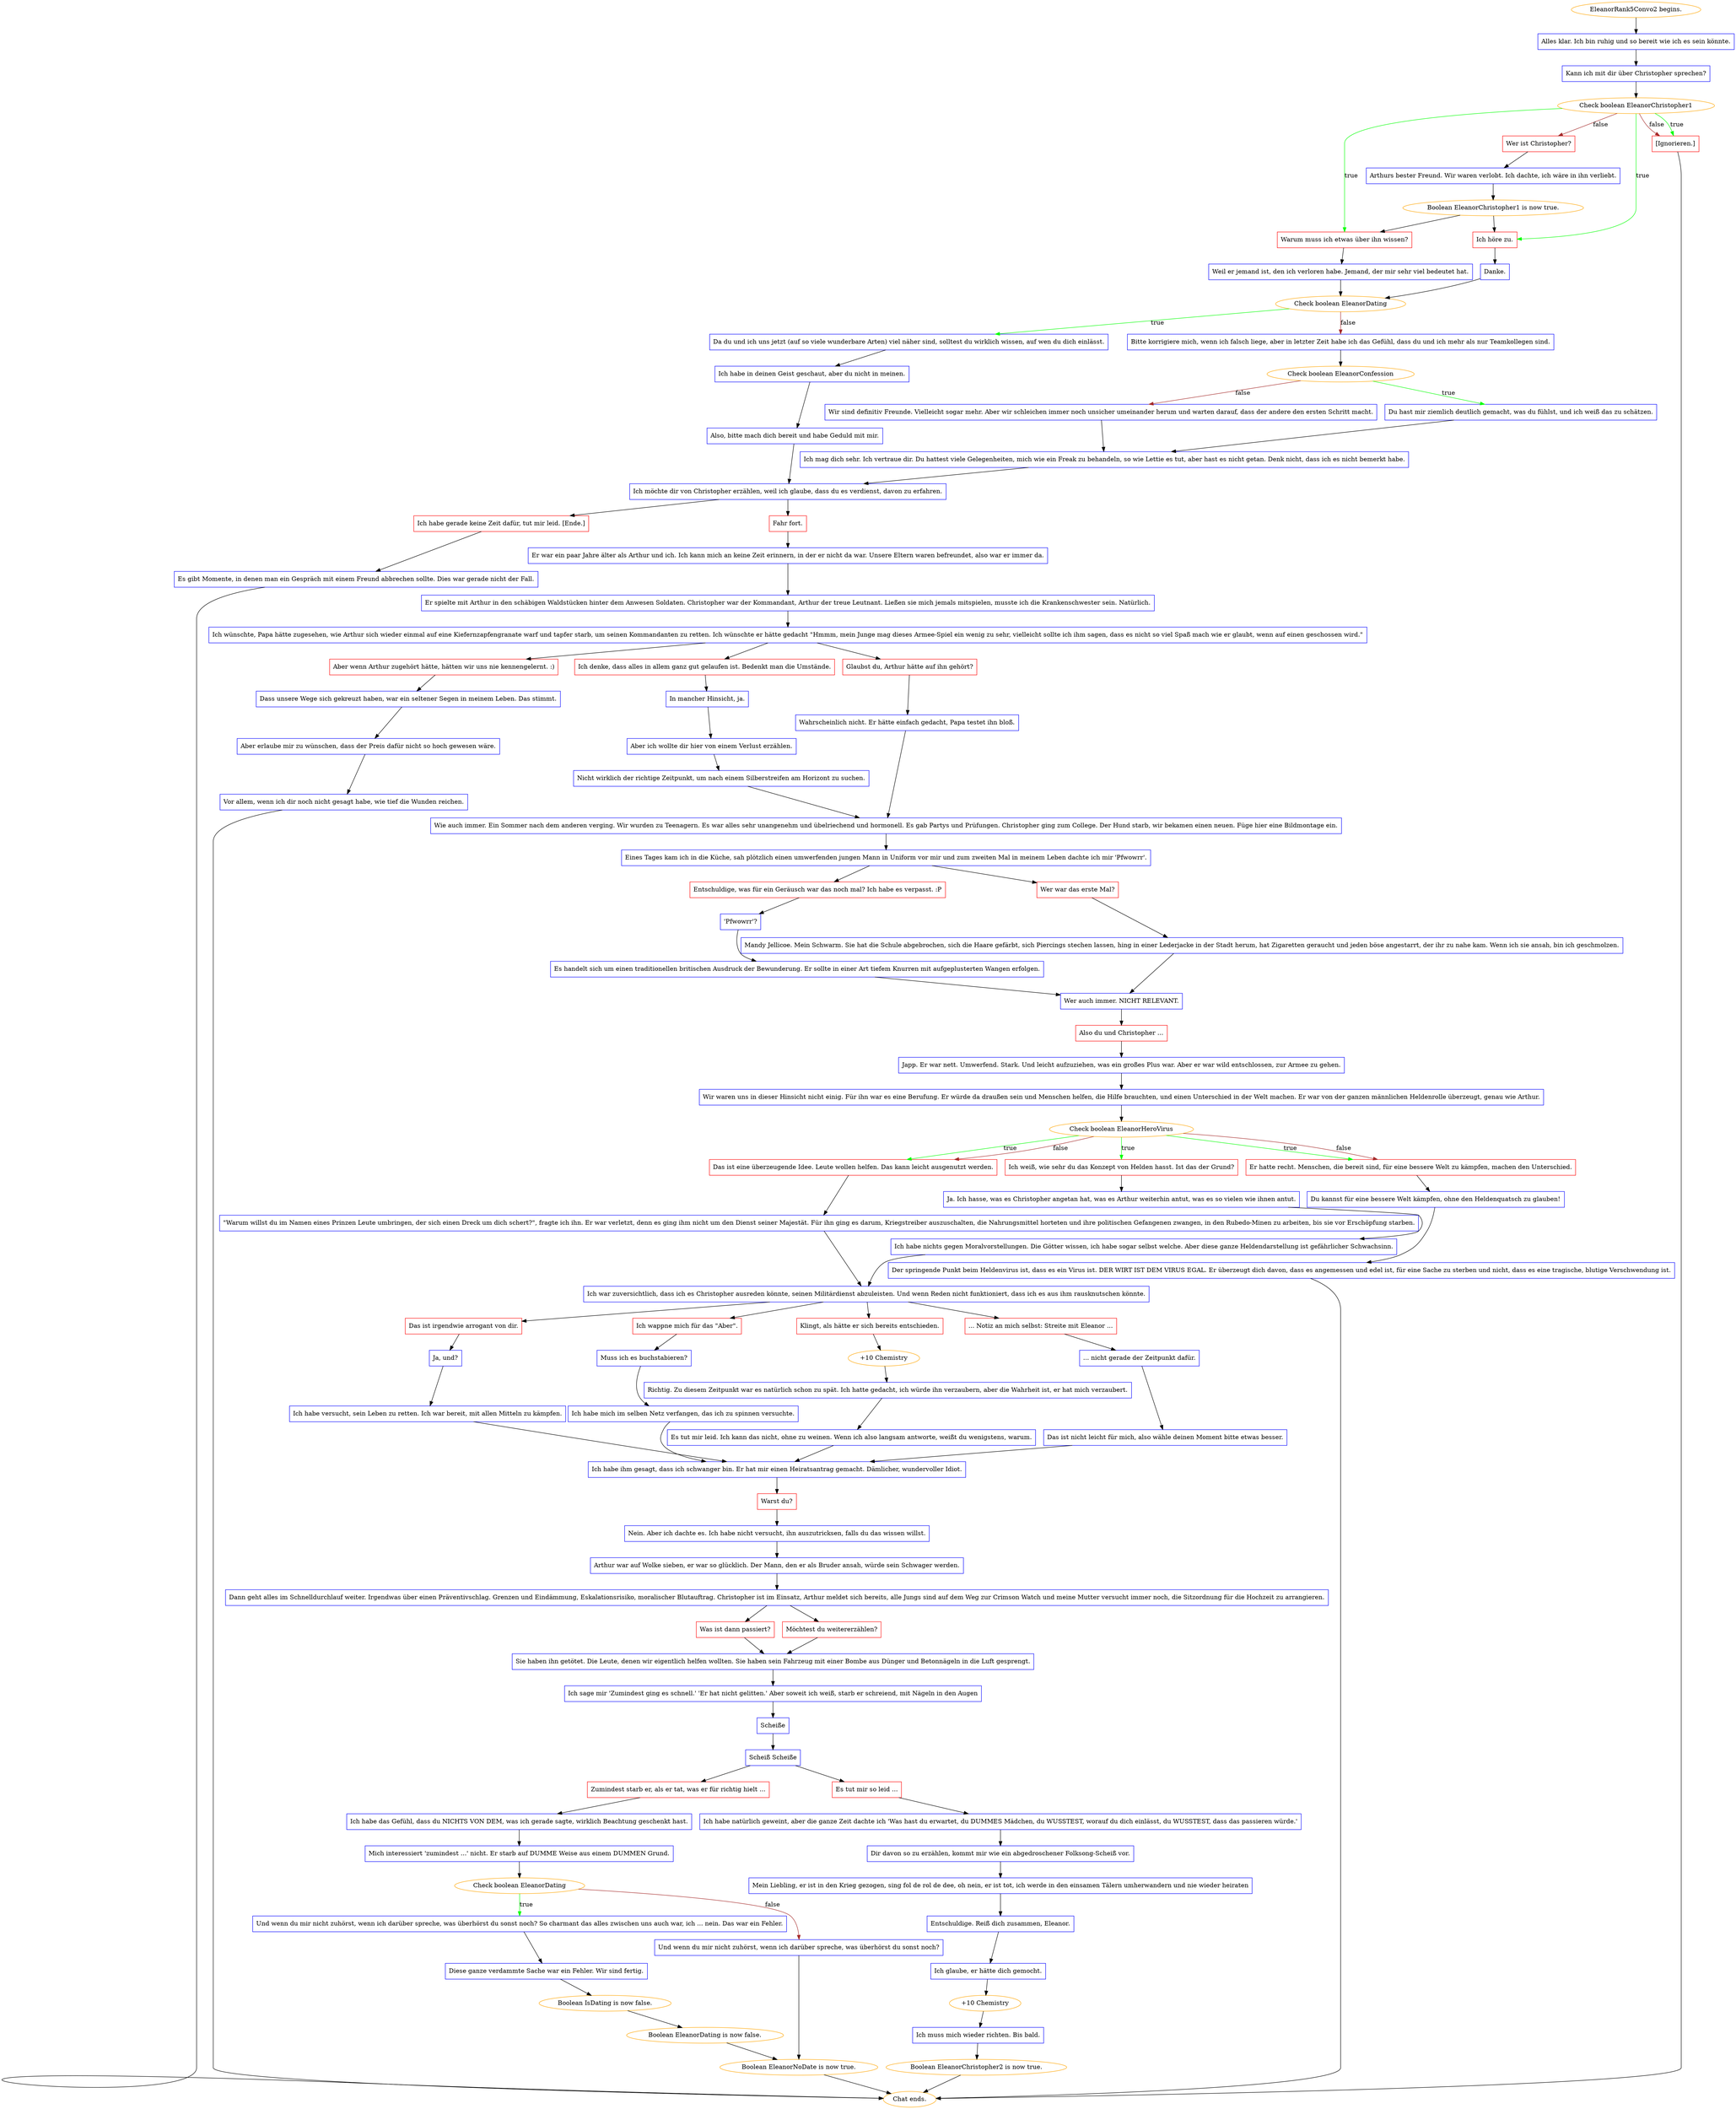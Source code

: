 digraph {
	"EleanorRank5Convo2 begins." [color=orange];
		"EleanorRank5Convo2 begins." -> j321536661;
	j321536661 [label="Alles klar. Ich bin ruhig und so bereit wie ich es sein könnte.",shape=box,color=blue];
		j321536661 -> j1154676062;
	j1154676062 [label="Kann ich mit dir über Christopher sprechen?",shape=box,color=blue];
		j1154676062 -> j1969337026;
	j1969337026 [label="Check boolean EleanorChristopher1",color=orange];
		j1969337026 -> j2398424111 [label=true,color=green];
		j1969337026 -> j597761147 [label=true,color=green];
		j1969337026 -> j4221938618 [label=true,color=green];
		j1969337026 -> j731485529 [label=false,color=brown];
		j1969337026 -> j4221938618 [label=false,color=brown];
	j2398424111 [label="Ich höre zu.",shape=box,color=red];
		j2398424111 -> j631409361;
	j597761147 [label="Warum muss ich etwas über ihn wissen?",shape=box,color=red];
		j597761147 -> j175442438;
	j4221938618 [label="[Ignorieren.]",shape=box,color=red];
		j4221938618 -> "Chat ends.";
	j731485529 [label="Wer ist Christopher?",shape=box,color=red];
		j731485529 -> j3889011527;
	j631409361 [label="Danke.",shape=box,color=blue];
		j631409361 -> j3782144433;
	j175442438 [label="Weil er jemand ist, den ich verloren habe. Jemand, der mir sehr viel bedeutet hat.",shape=box,color=blue];
		j175442438 -> j3782144433;
	"Chat ends." [color=orange];
	j3889011527 [label="Arthurs bester Freund. Wir waren verlobt. Ich dachte, ich wäre in ihn verliebt.",shape=box,color=blue];
		j3889011527 -> j2183637644;
	j3782144433 [label="Check boolean EleanorDating",color=orange];
		j3782144433 -> j2609020493 [label=true,color=green];
		j3782144433 -> j2682534897 [label=false,color=brown];
	j2183637644 [label="Boolean EleanorChristopher1 is now true.",color=orange];
		j2183637644 -> j2398424111;
		j2183637644 -> j597761147;
	j2609020493 [label="Da du und ich uns jetzt (auf so viele wunderbare Arten) viel näher sind, solltest du wirklich wissen, auf wen du dich einlässt.",shape=box,color=blue];
		j2609020493 -> j1444884006;
	j2682534897 [label="Bitte korrigiere mich, wenn ich falsch liege, aber in letzter Zeit habe ich das Gefühl, dass du und ich mehr als nur Teamkollegen sind.",shape=box,color=blue];
		j2682534897 -> j795695089;
	j1444884006 [label="Ich habe in deinen Geist geschaut, aber du nicht in meinen.",shape=box,color=blue];
		j1444884006 -> j2792398415;
	j795695089 [label="Check boolean EleanorConfession",color=orange];
		j795695089 -> j3501886948 [label=true,color=green];
		j795695089 -> j3897487061 [label=false,color=brown];
	j2792398415 [label="Also, bitte mach dich bereit und habe Geduld mit mir.",shape=box,color=blue];
		j2792398415 -> j1578468849;
	j3501886948 [label="Du hast mir ziemlich deutlich gemacht, was du fühlst, und ich weiß das zu schätzen.",shape=box,color=blue];
		j3501886948 -> j2894369967;
	j3897487061 [label="Wir sind definitiv Freunde. Vielleicht sogar mehr. Aber wir schleichen immer noch unsicher umeinander herum und warten darauf, dass der andere den ersten Schritt macht.",shape=box,color=blue];
		j3897487061 -> j2894369967;
	j1578468849 [label="Ich möchte dir von Christopher erzählen, weil ich glaube, dass du es verdienst, davon zu erfahren.",shape=box,color=blue];
		j1578468849 -> j2191922798;
		j1578468849 -> j1021939731;
	j2894369967 [label="Ich mag dich sehr. Ich vertraue dir. Du hattest viele Gelegenheiten, mich wie ein Freak zu behandeln, so wie Lettie es tut, aber hast es nicht getan. Denk nicht, dass ich es nicht bemerkt habe.",shape=box,color=blue];
		j2894369967 -> j1578468849;
	j2191922798 [label="Fahr fort.",shape=box,color=red];
		j2191922798 -> j3358269426;
	j1021939731 [label="Ich habe gerade keine Zeit dafür, tut mir leid. [Ende.]",shape=box,color=red];
		j1021939731 -> j3673504231;
	j3358269426 [label="Er war ein paar Jahre älter als Arthur und ich. Ich kann mich an keine Zeit erinnern, in der er nicht da war. Unsere Eltern waren befreundet, also war er immer da.",shape=box,color=blue];
		j3358269426 -> j682114398;
	j3673504231 [label="Es gibt Momente, in denen man ein Gespräch mit einem Freund abbrechen sollte. Dies war gerade nicht der Fall.",shape=box,color=blue];
		j3673504231 -> "Chat ends.";
	j682114398 [label="Er spielte mit Arthur in den schäbigen Waldstücken hinter dem Anwesen Soldaten. Christopher war der Kommandant, Arthur der treue Leutnant. Ließen sie mich jemals mitspielen, musste ich die Krankenschwester sein. Natürlich.",shape=box,color=blue];
		j682114398 -> j2313836260;
	j2313836260 [label="Ich wünschte, Papa hätte zugesehen, wie Arthur sich wieder einmal auf eine Kiefernzapfengranate warf und tapfer starb, um seinen Kommandanten zu retten. Ich wünschte er hätte gedacht \"Hmmm, mein Junge mag dieses Armee-Spiel ein wenig zu sehr, vielleicht sollte ich ihm sagen, dass es nicht so viel Spaß mach wie er glaubt, wenn auf einen geschossen wird.\"",shape=box,color=blue];
		j2313836260 -> j2059661645;
		j2313836260 -> j2251029408;
		j2313836260 -> j51327722;
	j2059661645 [label="Glaubst du, Arthur hätte auf ihn gehört?",shape=box,color=red];
		j2059661645 -> j1859396623;
	j2251029408 [label="Ich denke, dass alles in allem ganz gut gelaufen ist. Bedenkt man die Umstände.",shape=box,color=red];
		j2251029408 -> j350867768;
	j51327722 [label="Aber wenn Arthur zugehört hätte, hätten wir uns nie kennengelernt. :)",shape=box,color=red];
		j51327722 -> j2618597729;
	j1859396623 [label="Wahrscheinlich nicht. Er hätte einfach gedacht, Papa testet ihn bloß.",shape=box,color=blue];
		j1859396623 -> j1816444353;
	j350867768 [label="In mancher Hinsicht, ja.",shape=box,color=blue];
		j350867768 -> j2501469660;
	j2618597729 [label="Dass unsere Wege sich gekreuzt haben, war ein seltener Segen in meinem Leben. Das stimmt.",shape=box,color=blue];
		j2618597729 -> j1973715256;
	j1816444353 [label="Wie auch immer. Ein Sommer nach dem anderen verging. Wir wurden zu Teenagern. Es war alles sehr unangenehm und übelriechend und hormonell. Es gab Partys und Prüfungen. Christopher ging zum College. Der Hund starb, wir bekamen einen neuen. Füge hier eine Bildmontage ein.",shape=box,color=blue];
		j1816444353 -> j3983792567;
	j2501469660 [label="Aber ich wollte dir hier von einem Verlust erzählen.",shape=box,color=blue];
		j2501469660 -> j3783033575;
	j1973715256 [label="Aber erlaube mir zu wünschen, dass der Preis dafür nicht so hoch gewesen wäre.",shape=box,color=blue];
		j1973715256 -> j4278148737;
	j3983792567 [label="Eines Tages kam ich in die Küche, sah plötzlich einen umwerfenden jungen Mann in Uniform vor mir und zum zweiten Mal in meinem Leben dachte ich mir 'Pfwowrr'.",shape=box,color=blue];
		j3983792567 -> j1684308985;
		j3983792567 -> j3153979239;
	j3783033575 [label="Nicht wirklich der richtige Zeitpunkt, um nach einem Silberstreifen am Horizont zu suchen.",shape=box,color=blue];
		j3783033575 -> j1816444353;
	j4278148737 [label="Vor allem, wenn ich dir noch nicht gesagt habe, wie tief die Wunden reichen.",shape=box,color=blue];
		j4278148737 -> "Chat ends.";
	j1684308985 [label="Entschuldige, was für ein Geräusch war das noch mal? Ich habe es verpasst. :P",shape=box,color=red];
		j1684308985 -> j4161226774;
	j3153979239 [label="Wer war das erste Mal?",shape=box,color=red];
		j3153979239 -> j3318342487;
	j4161226774 [label="'Pfwowrr'?",shape=box,color=blue];
		j4161226774 -> j402959522;
	j3318342487 [label="Mandy Jellicoe. Mein Schwarm. Sie hat die Schule abgebrochen, sich die Haare gefärbt, sich Piercings stechen lassen, hing in einer Lederjacke in der Stadt herum, hat Zigaretten geraucht und jeden böse angestarrt, der ihr zu nahe kam. Wenn ich sie ansah, bin ich geschmolzen.",shape=box,color=blue];
		j3318342487 -> j598118067;
	j402959522 [label="Es handelt sich um einen traditionellen britischen Ausdruck der Bewunderung. Er sollte in einer Art tiefem Knurren mit aufgeplusterten Wangen erfolgen.",shape=box,color=blue];
		j402959522 -> j598118067;
	j598118067 [label="Wer auch immer. NICHT RELEVANT.",shape=box,color=blue];
		j598118067 -> j3925054319;
	j3925054319 [label="Also du und Christopher ...",shape=box,color=red];
		j3925054319 -> j861727989;
	j861727989 [label="Japp. Er war nett. Umwerfend. Stark. Und leicht aufzuziehen, was ein großes Plus war. Aber er war wild entschlossen, zur Armee zu gehen.",shape=box,color=blue];
		j861727989 -> j4033311296;
	j4033311296 [label="Wir waren uns in dieser Hinsicht nicht einig. Für ihn war es eine Berufung. Er würde da draußen sein und Menschen helfen, die Hilfe brauchten, und einen Unterschied in der Welt machen. Er war von der ganzen männlichen Heldenrolle überzeugt, genau wie Arthur.",shape=box,color=blue];
		j4033311296 -> j4212757687;
	j4212757687 [label="Check boolean EleanorHeroVirus",color=orange];
		j4212757687 -> j2093851424 [label=true,color=green];
		j4212757687 -> j2850377629 [label=true,color=green];
		j4212757687 -> j862283815 [label=true,color=green];
		j4212757687 -> j2850377629 [label=false,color=brown];
		j4212757687 -> j862283815 [label=false,color=brown];
	j2093851424 [label="Ich weiß, wie sehr du das Konzept von Helden hasst. Ist das der Grund?",shape=box,color=red];
		j2093851424 -> j131151085;
	j2850377629 [label="Er hatte recht. Menschen, die bereit sind, für eine bessere Welt zu kämpfen, machen den Unterschied.",shape=box,color=red];
		j2850377629 -> j2718797941;
	j862283815 [label="Das ist eine überzeugende Idee. Leute wollen helfen. Das kann leicht ausgenutzt werden.",shape=box,color=red];
		j862283815 -> j2460248723;
	j131151085 [label="Ja. Ich hasse, was es Christopher angetan hat, was es Arthur weiterhin antut, was es so vielen wie ihnen antut.",shape=box,color=blue];
		j131151085 -> j1370269595;
	j2718797941 [label="Du kannst für eine bessere Welt kämpfen, ohne den Heldenquatsch zu glauben!",shape=box,color=blue];
		j2718797941 -> j3732223521;
	j2460248723 [label="\"Warum willst du im Namen eines Prinzen Leute umbringen, der sich einen Dreck um dich schert?\", fragte ich ihn. Er war verletzt, denn es ging ihm nicht um den Dienst seiner Majestät. Für ihn ging es darum, Kriegstreiber auszuschalten, die Nahrungsmittel horteten und ihre politischen Gefangenen zwangen, in den Rubedo-Minen zu arbeiten, bis sie vor Erschöpfung starben.",shape=box,color=blue];
		j2460248723 -> j1407281383;
	j1370269595 [label="Ich habe nichts gegen Moralvorstellungen. Die Götter wissen, ich habe sogar selbst welche. Aber diese ganze Heldendarstellung ist gefährlicher Schwachsinn.",shape=box,color=blue];
		j1370269595 -> j1407281383;
	j3732223521 [label="Der springende Punkt beim Heldenvirus ist, dass es ein Virus ist. DER WIRT IST DEM VIRUS EGAL. Er überzeugt dich davon, dass es angemessen und edel ist, für eine Sache zu sterben und nicht, dass es eine tragische, blutige Verschwendung ist.",shape=box,color=blue];
		j3732223521 -> "Chat ends.";
	j1407281383 [label="Ich war zuversichtlich, dass ich es Christopher ausreden könnte, seinen Militärdienst abzuleisten. Und wenn Reden nicht funktioniert, dass ich es aus ihm rausknutschen könnte.",shape=box,color=blue];
		j1407281383 -> j169924474;
		j1407281383 -> j3432420230;
		j1407281383 -> j3410927592;
		j1407281383 -> j1887152231;
	j169924474 [label="Das ist irgendwie arrogant von dir.",shape=box,color=red];
		j169924474 -> j2540384156;
	j3432420230 [label="Ich wappne mich für das \"Aber\".",shape=box,color=red];
		j3432420230 -> j1796602356;
	j3410927592 [label="Klingt, als hätte er sich bereits entschieden.",shape=box,color=red];
		j3410927592 -> j3296791152;
	j1887152231 [label="... Notiz an mich selbst: Streite mit Eleanor ...",shape=box,color=red];
		j1887152231 -> j828292033;
	j2540384156 [label="Ja, und?",shape=box,color=blue];
		j2540384156 -> j4165853199;
	j1796602356 [label="Muss ich es buchstabieren?",shape=box,color=blue];
		j1796602356 -> j697355621;
	j3296791152 [label="+10 Chemistry",color=orange];
		j3296791152 -> j625416399;
	j828292033 [label="... nicht gerade der Zeitpunkt dafür.",shape=box,color=blue];
		j828292033 -> j1261498199;
	j4165853199 [label="Ich habe versucht, sein Leben zu retten. Ich war bereit, mit allen Mitteln zu kämpfen.",shape=box,color=blue];
		j4165853199 -> j1543933611;
	j697355621 [label="Ich habe mich im selben Netz verfangen, das ich zu spinnen versuchte.",shape=box,color=blue];
		j697355621 -> j1543933611;
	j625416399 [label="Richtig. Zu diesem Zeitpunkt war es natürlich schon zu spät. Ich hatte gedacht, ich würde ihn verzaubern, aber die Wahrheit ist, er hat mich verzaubert.",shape=box,color=blue];
		j625416399 -> j3946314802;
	j1261498199 [label="Das ist nicht leicht für mich, also wähle deinen Moment bitte etwas besser.",shape=box,color=blue];
		j1261498199 -> j1543933611;
	j1543933611 [label="Ich habe ihm gesagt, dass ich schwanger bin. Er hat mir einen Heiratsantrag gemacht. Dämlicher, wundervoller Idiot.",shape=box,color=blue];
		j1543933611 -> j220269309;
	j3946314802 [label="Es tut mir leid. Ich kann das nicht, ohne zu weinen. Wenn ich also langsam antworte, weißt du wenigstens, warum.",shape=box,color=blue];
		j3946314802 -> j1543933611;
	j220269309 [label="Warst du?",shape=box,color=red];
		j220269309 -> j1105689252;
	j1105689252 [label="Nein. Aber ich dachte es. Ich habe nicht versucht, ihn auszutricksen, falls du das wissen willst.",shape=box,color=blue];
		j1105689252 -> j3489939887;
	j3489939887 [label="Arthur war auf Wolke sieben, er war so glücklich. Der Mann, den er als Bruder ansah, würde sein Schwager werden.",shape=box,color=blue];
		j3489939887 -> j2498671755;
	j2498671755 [label="Dann geht alles im Schnelldurchlauf weiter. Irgendwas über einen Präventivschlag. Grenzen und Eindämmung, Eskalationsrisiko, moralischer Blutauftrag. Christopher ist im Einsatz, Arthur meldet sich bereits, alle Jungs sind auf dem Weg zur Crimson Watch und meine Mutter versucht immer noch, die Sitzordnung für die Hochzeit zu arrangieren.",shape=box,color=blue];
		j2498671755 -> j2020466065;
		j2498671755 -> j321609642;
	j2020466065 [label="Was ist dann passiert?",shape=box,color=red];
		j2020466065 -> j537867371;
	j321609642 [label="Möchtest du weitererzählen?",shape=box,color=red];
		j321609642 -> j537867371;
	j537867371 [label="Sie haben ihn getötet. Die Leute, denen wir eigentlich helfen wollten. Sie haben sein Fahrzeug mit einer Bombe aus Dünger und Betonnägeln in die Luft gesprengt.",shape=box,color=blue];
		j537867371 -> j3173313251;
	j3173313251 [label="Ich sage mir 'Zumindest ging es schnell.' 'Er hat nicht gelitten.' Aber soweit ich weiß, starb er schreiend, mit Nägeln in den Augen",shape=box,color=blue];
		j3173313251 -> j1247595413;
	j1247595413 [label="Scheiße",shape=box,color=blue];
		j1247595413 -> j1789860507;
	j1789860507 [label="Scheiß Scheiße",shape=box,color=blue];
		j1789860507 -> j3666064812;
		j1789860507 -> j3885930562;
	j3666064812 [label="Zumindest starb er, als er tat, was er für richtig hielt ...",shape=box,color=red];
		j3666064812 -> j1160168005;
	j3885930562 [label="Es tut mir so leid ...",shape=box,color=red];
		j3885930562 -> j243022401;
	j1160168005 [label="Ich habe das Gefühl, dass du NICHTS VON DEM, was ich gerade sagte, wirklich Beachtung geschenkt hast.",shape=box,color=blue];
		j1160168005 -> j1449433766;
	j243022401 [label="Ich habe natürlich geweint, aber die ganze Zeit dachte ich 'Was hast du erwartet, du DUMMES Mädchen, du WUSSTEST, worauf du dich einlässt, du WUSSTEST, dass das passieren würde.'",shape=box,color=blue];
		j243022401 -> j3850491903;
	j1449433766 [label="Mich interessiert 'zumindest ...' nicht. Er starb auf DUMME Weise aus einem DUMMEN Grund.",shape=box,color=blue];
		j1449433766 -> j425773188;
	j3850491903 [label="Dir davon so zu erzählen, kommt mir wie ein abgedroschener Folksong-Scheiß vor.",shape=box,color=blue];
		j3850491903 -> j3542450807;
	j425773188 [label="Check boolean EleanorDating",color=orange];
		j425773188 -> j2478622869 [label=true,color=green];
		j425773188 -> j3919750928 [label=false,color=brown];
	j3542450807 [label="Mein Liebling, er ist in den Krieg gezogen, sing fol de rol de dee, oh nein, er ist tot, ich werde in den einsamen Tälern umherwandern und nie wieder heiraten",shape=box,color=blue];
		j3542450807 -> j3533742739;
	j2478622869 [label="Und wenn du mir nicht zuhörst, wenn ich darüber spreche, was überhörst du sonst noch? So charmant das alles zwischen uns auch war, ich ... nein. Das war ein Fehler.",shape=box,color=blue];
		j2478622869 -> j514373060;
	j3919750928 [label="Und wenn du mir nicht zuhörst, wenn ich darüber spreche, was überhörst du sonst noch?",shape=box,color=blue];
		j3919750928 -> j2728200779;
	j3533742739 [label="Entschuldige. Reiß dich zusammen, Eleanor.",shape=box,color=blue];
		j3533742739 -> j4136393167;
	j514373060 [label="Diese ganze verdammte Sache war ein Fehler. Wir sind fertig.",shape=box,color=blue];
		j514373060 -> j3127028283;
	j2728200779 [label="Boolean EleanorNoDate is now true.",color=orange];
		j2728200779 -> "Chat ends.";
	j4136393167 [label="Ich glaube, er hätte dich gemocht.",shape=box,color=blue];
		j4136393167 -> j4056609624;
	j3127028283 [label="Boolean IsDating is now false.",color=orange];
		j3127028283 -> j3856107511;
	j4056609624 [label="+10 Chemistry",color=orange];
		j4056609624 -> j3504268957;
	j3856107511 [label="Boolean EleanorDating is now false.",color=orange];
		j3856107511 -> j2728200779;
	j3504268957 [label="Ich muss mich wieder richten. Bis bald.",shape=box,color=blue];
		j3504268957 -> j1193419706;
	j1193419706 [label="Boolean EleanorChristopher2 is now true.",color=orange];
		j1193419706 -> "Chat ends.";
}